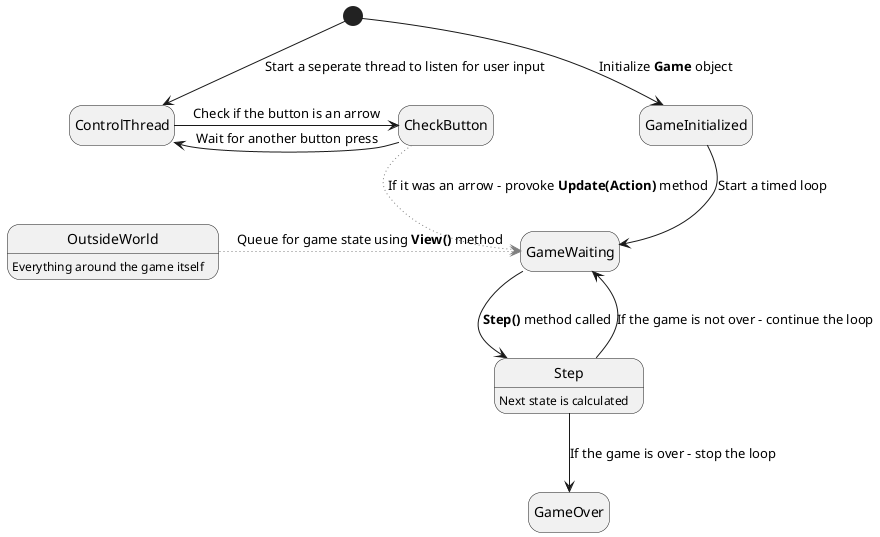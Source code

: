 @startuml
hide empty description
[*] --> GameInitialized: Initialize **Game** object
GameInitialized --> GameWaiting: Start a timed loop
GameWaiting --> Step: **Step()** method called
Step --> GameWaiting: If the game is not over - continue the loop


[*] --> ControlThread: Start a seperate thread to listen for user input
ControlThread -> CheckButton: Check if the button is an arrow
CheckButton -[dotted,#Gray]-> GameWaiting: If it was an arrow - provoke **Update(Action)** method
CheckButton -> ControlThread: Wait for another button press
Step --> GameOver: If the game is over - stop the loop

Step: Next state is calculated

OutsideWorld -[dotted,#Gray]> GameWaiting: Queue for game state using **View()** method

OutsideWorld: Everything around the game itself

@enduml